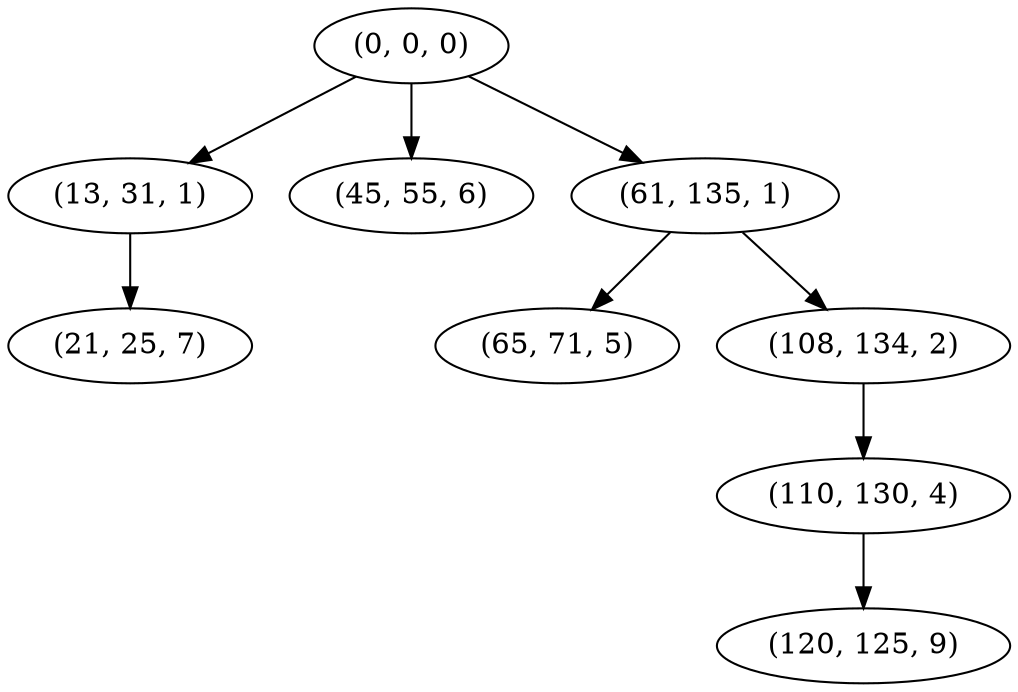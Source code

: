 digraph tree {
    "(0, 0, 0)";
    "(13, 31, 1)";
    "(21, 25, 7)";
    "(45, 55, 6)";
    "(61, 135, 1)";
    "(65, 71, 5)";
    "(108, 134, 2)";
    "(110, 130, 4)";
    "(120, 125, 9)";
    "(0, 0, 0)" -> "(13, 31, 1)";
    "(0, 0, 0)" -> "(45, 55, 6)";
    "(0, 0, 0)" -> "(61, 135, 1)";
    "(13, 31, 1)" -> "(21, 25, 7)";
    "(61, 135, 1)" -> "(65, 71, 5)";
    "(61, 135, 1)" -> "(108, 134, 2)";
    "(108, 134, 2)" -> "(110, 130, 4)";
    "(110, 130, 4)" -> "(120, 125, 9)";
}
